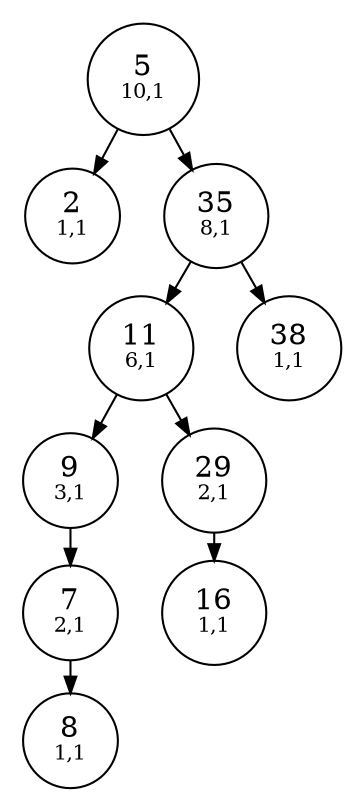 
    digraph G {
    nodesep=0.3;
    ranksep=0.2;
    margin=0.1;
    node [shape=circle];
    edge [arrowsize=0.8];
    "90b8f904-d08b-4325-a8e5-89626e3ddda5" -> "4c75013d-80b7-476e-b4d6-76ed0095dd62"[side=left];
"90b8f904-d08b-4325-a8e5-89626e3ddda5" -> "a194ce96-97d6-479c-bcd3-103a8ed37d70"[side=right];
"a194ce96-97d6-479c-bcd3-103a8ed37d70" -> "d788bc95-db52-4c62-8a26-275b43e5d7da"[side=left];
"d788bc95-db52-4c62-8a26-275b43e5d7da" -> "f538d94e-6ed3-4aad-8dea-c4d8edcee606"[side=left];
"f538d94e-6ed3-4aad-8dea-c4d8edcee606" -> "4d814082-cf7a-46f1-b281-a93394582580"[side=left];
"4d814082-cf7a-46f1-b281-a93394582580" -> "80d076b0-7d24-4224-8ec7-9f58df45db7e"[side=right];
"d788bc95-db52-4c62-8a26-275b43e5d7da" -> "792034e4-e52c-455d-87d1-3ae8e02a41a1"[side=right];
"792034e4-e52c-455d-87d1-3ae8e02a41a1" -> "29c1ccdf-3348-46b0-8812-a660dc048013"[side=left];
"a194ce96-97d6-479c-bcd3-103a8ed37d70" -> "0a6d2b12-aad2-44e4-a70a-93562519163a"[side=right];
"4d814082-cf7a-46f1-b281-a93394582580"[label=<7<BR/><FONT POINT-SIZE="10">2,1</FONT>>]
"29c1ccdf-3348-46b0-8812-a660dc048013"[label=<16<BR/><FONT POINT-SIZE="10">1,1</FONT>>]
"80d076b0-7d24-4224-8ec7-9f58df45db7e"[label=<8<BR/><FONT POINT-SIZE="10">1,1</FONT>>]
"d788bc95-db52-4c62-8a26-275b43e5d7da"[label=<11<BR/><FONT POINT-SIZE="10">6,1</FONT>>]
"90b8f904-d08b-4325-a8e5-89626e3ddda5"[label=<5<BR/><FONT POINT-SIZE="10">10,1</FONT>>]
"0a6d2b12-aad2-44e4-a70a-93562519163a"[label=<38<BR/><FONT POINT-SIZE="10">1,1</FONT>>]
"4c75013d-80b7-476e-b4d6-76ed0095dd62"[label=<2<BR/><FONT POINT-SIZE="10">1,1</FONT>>]
"792034e4-e52c-455d-87d1-3ae8e02a41a1"[label=<29<BR/><FONT POINT-SIZE="10">2,1</FONT>>]
"a194ce96-97d6-479c-bcd3-103a8ed37d70"[label=<35<BR/><FONT POINT-SIZE="10">8,1</FONT>>]
"f538d94e-6ed3-4aad-8dea-c4d8edcee606"[label=<9<BR/><FONT POINT-SIZE="10">3,1</FONT>>]}